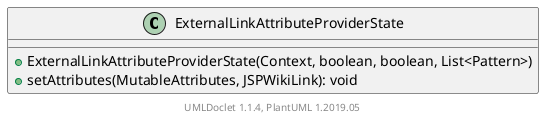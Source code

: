 @startuml

    class ExternalLinkAttributeProviderState [[ExternalLinkAttributeProviderState.html]] {
        +ExternalLinkAttributeProviderState(Context, boolean, boolean, List<Pattern>)
        +setAttributes(MutableAttributes, JSPWikiLink): void
    }


    center footer UMLDoclet 1.1.4, PlantUML 1.2019.05
@enduml
